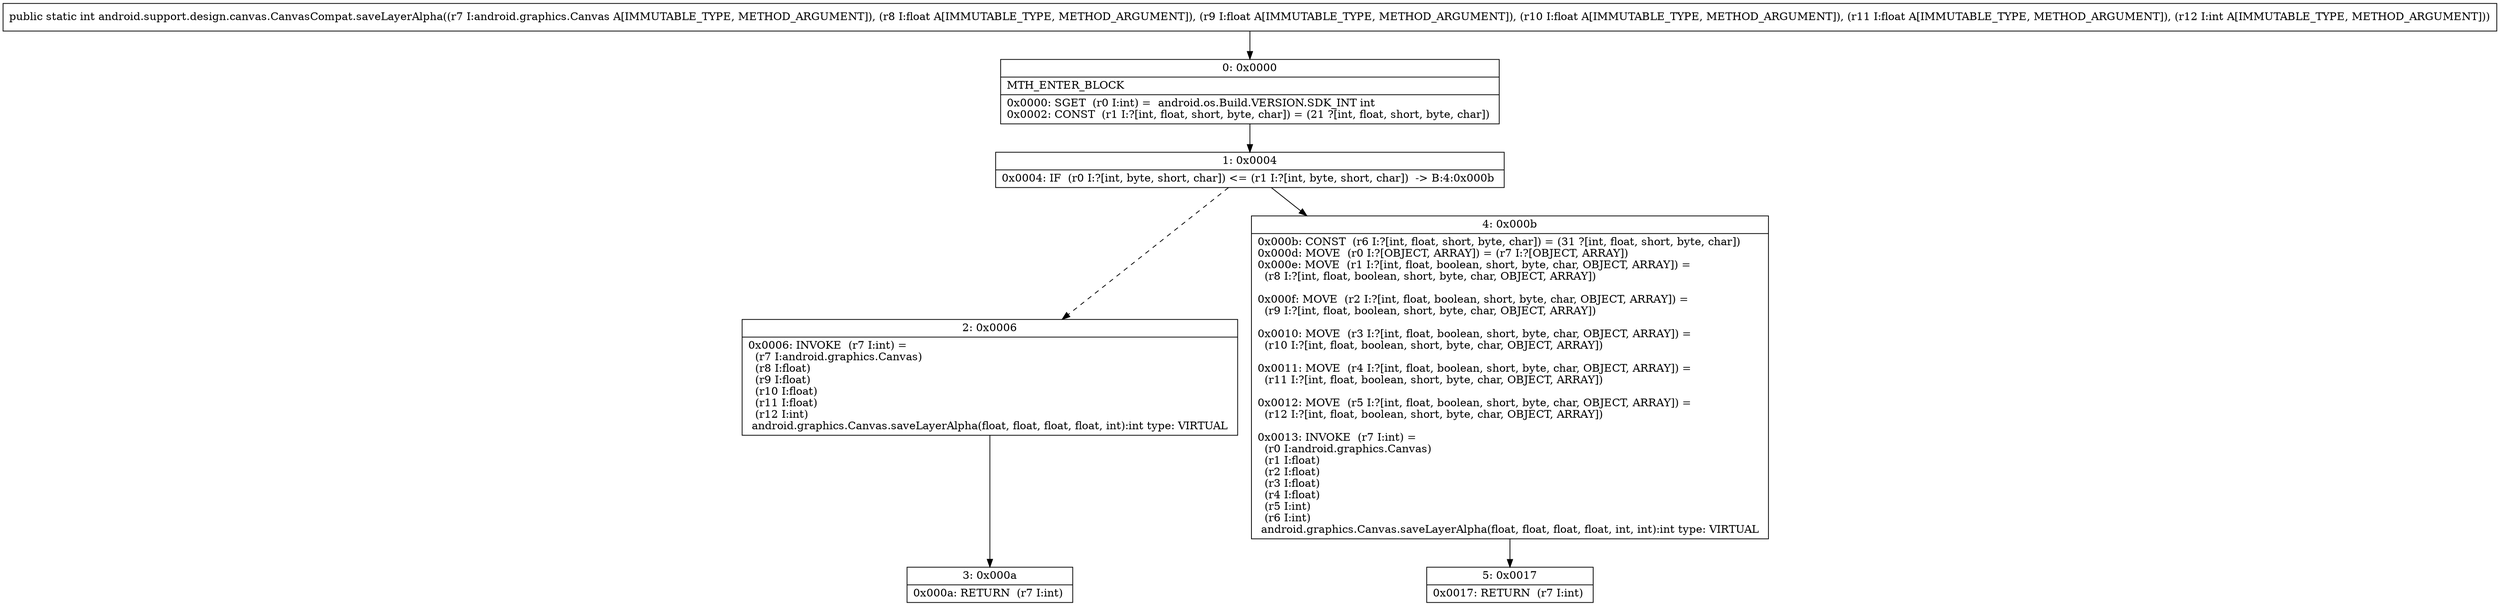 digraph "CFG forandroid.support.design.canvas.CanvasCompat.saveLayerAlpha(Landroid\/graphics\/Canvas;FFFFI)I" {
Node_0 [shape=record,label="{0\:\ 0x0000|MTH_ENTER_BLOCK\l|0x0000: SGET  (r0 I:int) =  android.os.Build.VERSION.SDK_INT int \l0x0002: CONST  (r1 I:?[int, float, short, byte, char]) = (21 ?[int, float, short, byte, char]) \l}"];
Node_1 [shape=record,label="{1\:\ 0x0004|0x0004: IF  (r0 I:?[int, byte, short, char]) \<= (r1 I:?[int, byte, short, char])  \-\> B:4:0x000b \l}"];
Node_2 [shape=record,label="{2\:\ 0x0006|0x0006: INVOKE  (r7 I:int) = \l  (r7 I:android.graphics.Canvas)\l  (r8 I:float)\l  (r9 I:float)\l  (r10 I:float)\l  (r11 I:float)\l  (r12 I:int)\l android.graphics.Canvas.saveLayerAlpha(float, float, float, float, int):int type: VIRTUAL \l}"];
Node_3 [shape=record,label="{3\:\ 0x000a|0x000a: RETURN  (r7 I:int) \l}"];
Node_4 [shape=record,label="{4\:\ 0x000b|0x000b: CONST  (r6 I:?[int, float, short, byte, char]) = (31 ?[int, float, short, byte, char]) \l0x000d: MOVE  (r0 I:?[OBJECT, ARRAY]) = (r7 I:?[OBJECT, ARRAY]) \l0x000e: MOVE  (r1 I:?[int, float, boolean, short, byte, char, OBJECT, ARRAY]) = \l  (r8 I:?[int, float, boolean, short, byte, char, OBJECT, ARRAY])\l \l0x000f: MOVE  (r2 I:?[int, float, boolean, short, byte, char, OBJECT, ARRAY]) = \l  (r9 I:?[int, float, boolean, short, byte, char, OBJECT, ARRAY])\l \l0x0010: MOVE  (r3 I:?[int, float, boolean, short, byte, char, OBJECT, ARRAY]) = \l  (r10 I:?[int, float, boolean, short, byte, char, OBJECT, ARRAY])\l \l0x0011: MOVE  (r4 I:?[int, float, boolean, short, byte, char, OBJECT, ARRAY]) = \l  (r11 I:?[int, float, boolean, short, byte, char, OBJECT, ARRAY])\l \l0x0012: MOVE  (r5 I:?[int, float, boolean, short, byte, char, OBJECT, ARRAY]) = \l  (r12 I:?[int, float, boolean, short, byte, char, OBJECT, ARRAY])\l \l0x0013: INVOKE  (r7 I:int) = \l  (r0 I:android.graphics.Canvas)\l  (r1 I:float)\l  (r2 I:float)\l  (r3 I:float)\l  (r4 I:float)\l  (r5 I:int)\l  (r6 I:int)\l android.graphics.Canvas.saveLayerAlpha(float, float, float, float, int, int):int type: VIRTUAL \l}"];
Node_5 [shape=record,label="{5\:\ 0x0017|0x0017: RETURN  (r7 I:int) \l}"];
MethodNode[shape=record,label="{public static int android.support.design.canvas.CanvasCompat.saveLayerAlpha((r7 I:android.graphics.Canvas A[IMMUTABLE_TYPE, METHOD_ARGUMENT]), (r8 I:float A[IMMUTABLE_TYPE, METHOD_ARGUMENT]), (r9 I:float A[IMMUTABLE_TYPE, METHOD_ARGUMENT]), (r10 I:float A[IMMUTABLE_TYPE, METHOD_ARGUMENT]), (r11 I:float A[IMMUTABLE_TYPE, METHOD_ARGUMENT]), (r12 I:int A[IMMUTABLE_TYPE, METHOD_ARGUMENT])) }"];
MethodNode -> Node_0;
Node_0 -> Node_1;
Node_1 -> Node_2[style=dashed];
Node_1 -> Node_4;
Node_2 -> Node_3;
Node_4 -> Node_5;
}

